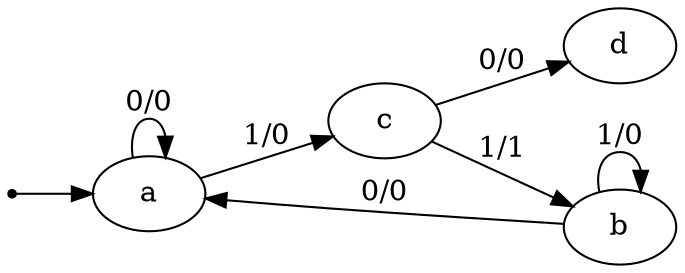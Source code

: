 digraph{
	rankdir = LR
	INIT [shape=point]
	a [label="a"]
	b [label="b"]
	c [label="c"]
	INIT -> a
	a->a [label="0/0"]
	a->c [label="1/0"]
	b->a [label="0/0"]
	b->b [label="1/0"]
	c->d [label="0/0"]
	c->b [label="1/1"]
}